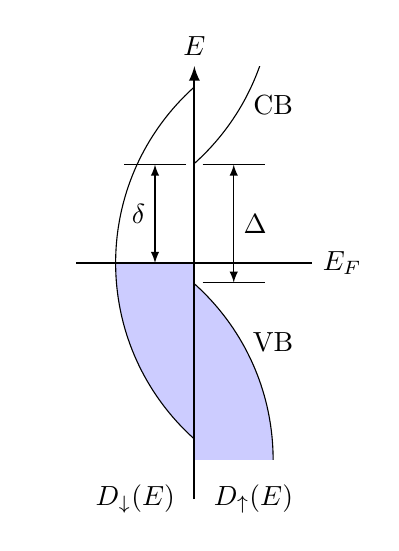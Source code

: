 %\makeatother
\tikzset{
  dim/.style = {
    help lines,
    latex-latex,
    shorten <= 0,
    shorten >= 0,
  },
  left dim/.style = {
    dim,
    -latex,
  },
  right dim/.style = {
    dim,
    -latex,
  },
  help lines/.append style = {
    thin,
    color=black,
    shorten <= 3,
    shorten >= 3,
  },
}
\begin{tikzpicture}
\def\fermi{0}
\begin{scope}[xshift=4*\fermi cm]
\begin{scope}
\clip (0,\fermi) rectangle (-2,-2.5);
\fill[fill=blue!20] (2,0) circle (3);
\end{scope}
\begin{scope}
\clip (0,2.5) rectangle (-2,-2.5);
\draw (2,0) circle (3);
\end{scope}
\begin{scope}
\clip (0,0) rectangle (2,-2.5);
\fill[blue!20] (-2,-2.5) circle (3);
\draw (-2,-2.5) circle (3);
\end{scope}
\begin{scope}
\clip (0,0) rectangle (2,2.5);
\draw (-2,3.5) circle (3);
\end{scope}
\draw[-latex,thick] (0,-3) -- (0,2.5) node[above] {$E$};
\draw[thick] (-1.5,\fermi) -- (1.5,\fermi) node[right] {$E_F$};
\node at (-0.75,-3) {$D_{\downarrow}(E)$};
\node at (0.75,-3) {$D_{\uparrow}(E)$};
\draw[help lines] (0,-0.25) -- (1,-0.25);
\draw[help lines] (0,1.25) -- (1,1.25);
\draw[dim] (0.5,-0.25) -- (0.5,1.25) node[midway,right] {$\Delta$};
\draw[help lines] (0,1.25) -- (-1,1.25);
\ifdim\fermi pt<0.5pt
\draw[dim] (-0.5,\fermi) -- (-0.5,1.25) node[midway,left] {$\delta$};
\else
\draw[left dim] (-0.5,1.50)--(-0.5,1.25);
\draw[right dim] (-0.5,0.75) node[below] {$\delta$} --(-0.5,1);
\fi
\node at (1,2) {CB};
\node at (1,-1) {VB};
\end{scope}
\end{tikzpicture}
